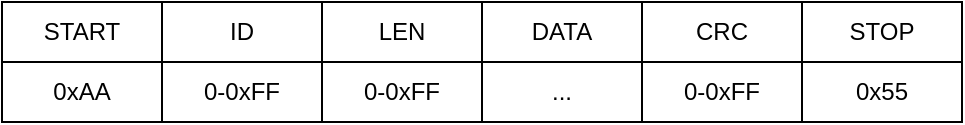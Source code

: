 <mxfile version="28.0.6">
  <diagram name="Page-1" id="v53d4q96zDaSS1aqXuZU">
    <mxGraphModel dx="679" dy="400" grid="1" gridSize="10" guides="1" tooltips="1" connect="1" arrows="1" fold="1" page="1" pageScale="1" pageWidth="827" pageHeight="1169" math="0" shadow="0">
      <root>
        <mxCell id="0" />
        <mxCell id="1" parent="0" />
        <mxCell id="NaDm-DXHbGjD5VW94Wmg-1" value="START" style="rounded=0;whiteSpace=wrap;html=1;" parent="1" vertex="1">
          <mxGeometry x="170" y="280" width="80" height="30" as="geometry" />
        </mxCell>
        <mxCell id="D0PYpTuadK56Gyuyr2PA-1" value="ID" style="rounded=0;whiteSpace=wrap;html=1;" parent="1" vertex="1">
          <mxGeometry x="250" y="280" width="80" height="30" as="geometry" />
        </mxCell>
        <mxCell id="D0PYpTuadK56Gyuyr2PA-2" value="LEN" style="rounded=0;whiteSpace=wrap;html=1;" parent="1" vertex="1">
          <mxGeometry x="330" y="280" width="80" height="30" as="geometry" />
        </mxCell>
        <mxCell id="D0PYpTuadK56Gyuyr2PA-3" value="DATA" style="rounded=0;whiteSpace=wrap;html=1;" parent="1" vertex="1">
          <mxGeometry x="410" y="280" width="80" height="30" as="geometry" />
        </mxCell>
        <mxCell id="D0PYpTuadK56Gyuyr2PA-4" value="CRC" style="rounded=0;whiteSpace=wrap;html=1;" parent="1" vertex="1">
          <mxGeometry x="490" y="280" width="80" height="30" as="geometry" />
        </mxCell>
        <mxCell id="D0PYpTuadK56Gyuyr2PA-5" value="STOP" style="rounded=0;whiteSpace=wrap;html=1;" parent="1" vertex="1">
          <mxGeometry x="570" y="280" width="80" height="30" as="geometry" />
        </mxCell>
        <mxCell id="D0PYpTuadK56Gyuyr2PA-7" value="0xAA" style="rounded=0;whiteSpace=wrap;html=1;" parent="1" vertex="1">
          <mxGeometry x="170" y="310" width="80" height="30" as="geometry" />
        </mxCell>
        <mxCell id="D0PYpTuadK56Gyuyr2PA-8" value="0-0xFF" style="rounded=0;whiteSpace=wrap;html=1;" parent="1" vertex="1">
          <mxGeometry x="250" y="310" width="80" height="30" as="geometry" />
        </mxCell>
        <mxCell id="D0PYpTuadK56Gyuyr2PA-9" value="0-0xFF" style="rounded=0;whiteSpace=wrap;html=1;" parent="1" vertex="1">
          <mxGeometry x="330" y="310" width="80" height="30" as="geometry" />
        </mxCell>
        <mxCell id="D0PYpTuadK56Gyuyr2PA-10" value="..." style="rounded=0;whiteSpace=wrap;html=1;" parent="1" vertex="1">
          <mxGeometry x="410" y="310" width="80" height="30" as="geometry" />
        </mxCell>
        <mxCell id="D0PYpTuadK56Gyuyr2PA-11" value="0-0xFF" style="rounded=0;whiteSpace=wrap;html=1;" parent="1" vertex="1">
          <mxGeometry x="490" y="310" width="80" height="30" as="geometry" />
        </mxCell>
        <mxCell id="D0PYpTuadK56Gyuyr2PA-12" value="0x55" style="rounded=0;whiteSpace=wrap;html=1;" parent="1" vertex="1">
          <mxGeometry x="570" y="310" width="80" height="30" as="geometry" />
        </mxCell>
      </root>
    </mxGraphModel>
  </diagram>
</mxfile>
